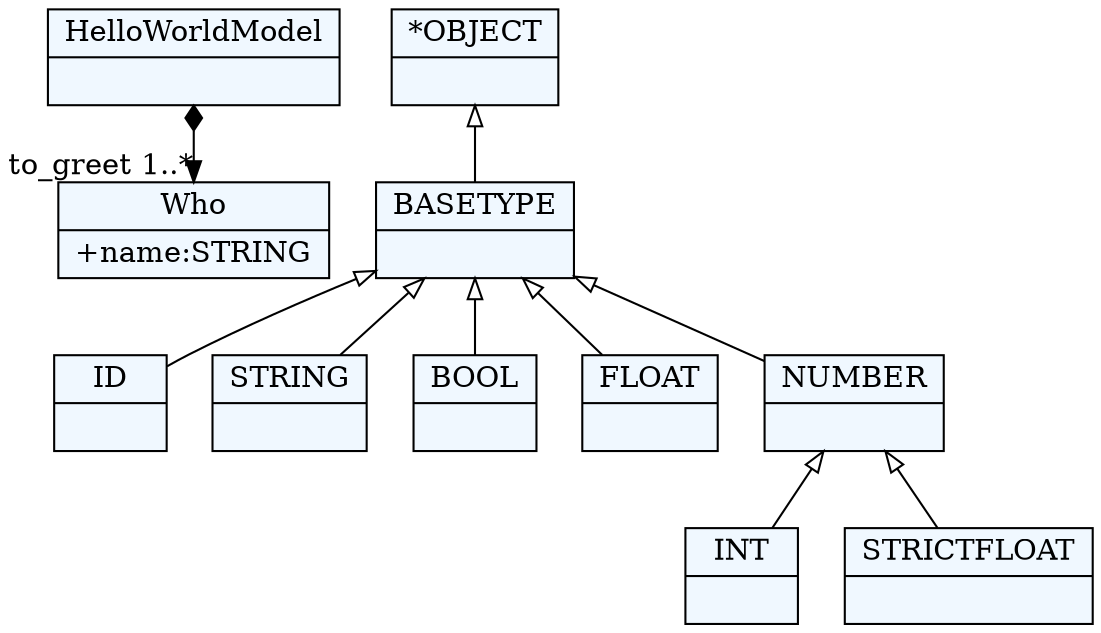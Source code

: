 
    digraph textX {
    fontname = "Bitstream Vera Sans"
    fontsize = 8
    node[
        shape=record,
        style=filled,
        fillcolor=aliceblue
    ]
    nodesep = 0.3
    edge[dir=black,arrowtail=empty]


94510861058464[ label="{HelloWorldModel|}"]

94510861043040[ label="{Who|+name:STRING\l}"]

94510861040096[ label="{ID|}"]

94510861045040[ label="{STRING|}"]

94510861049984[ label="{BOOL|}"]

94510861054928[ label="{INT|}"]

94510861060464[ label="{FLOAT|}"]

94510861066000[ label="{STRICTFLOAT|}"]

94510861071536[ label="{NUMBER|}"]

94510861077664[ label="{BASETYPE|}"]

94510861083200[ label="{*OBJECT|}"]



94510861058464 -> 94510861043040[arrowtail=diamond, dir=both, headlabel="to_greet 1..*"]
94510861071536 -> 94510861066000 [dir=back]
94510861071536 -> 94510861054928 [dir=back]
94510861077664 -> 94510861071536 [dir=back]
94510861077664 -> 94510861060464 [dir=back]
94510861077664 -> 94510861049984 [dir=back]
94510861077664 -> 94510861040096 [dir=back]
94510861077664 -> 94510861045040 [dir=back]
94510861083200 -> 94510861077664 [dir=back]

}
